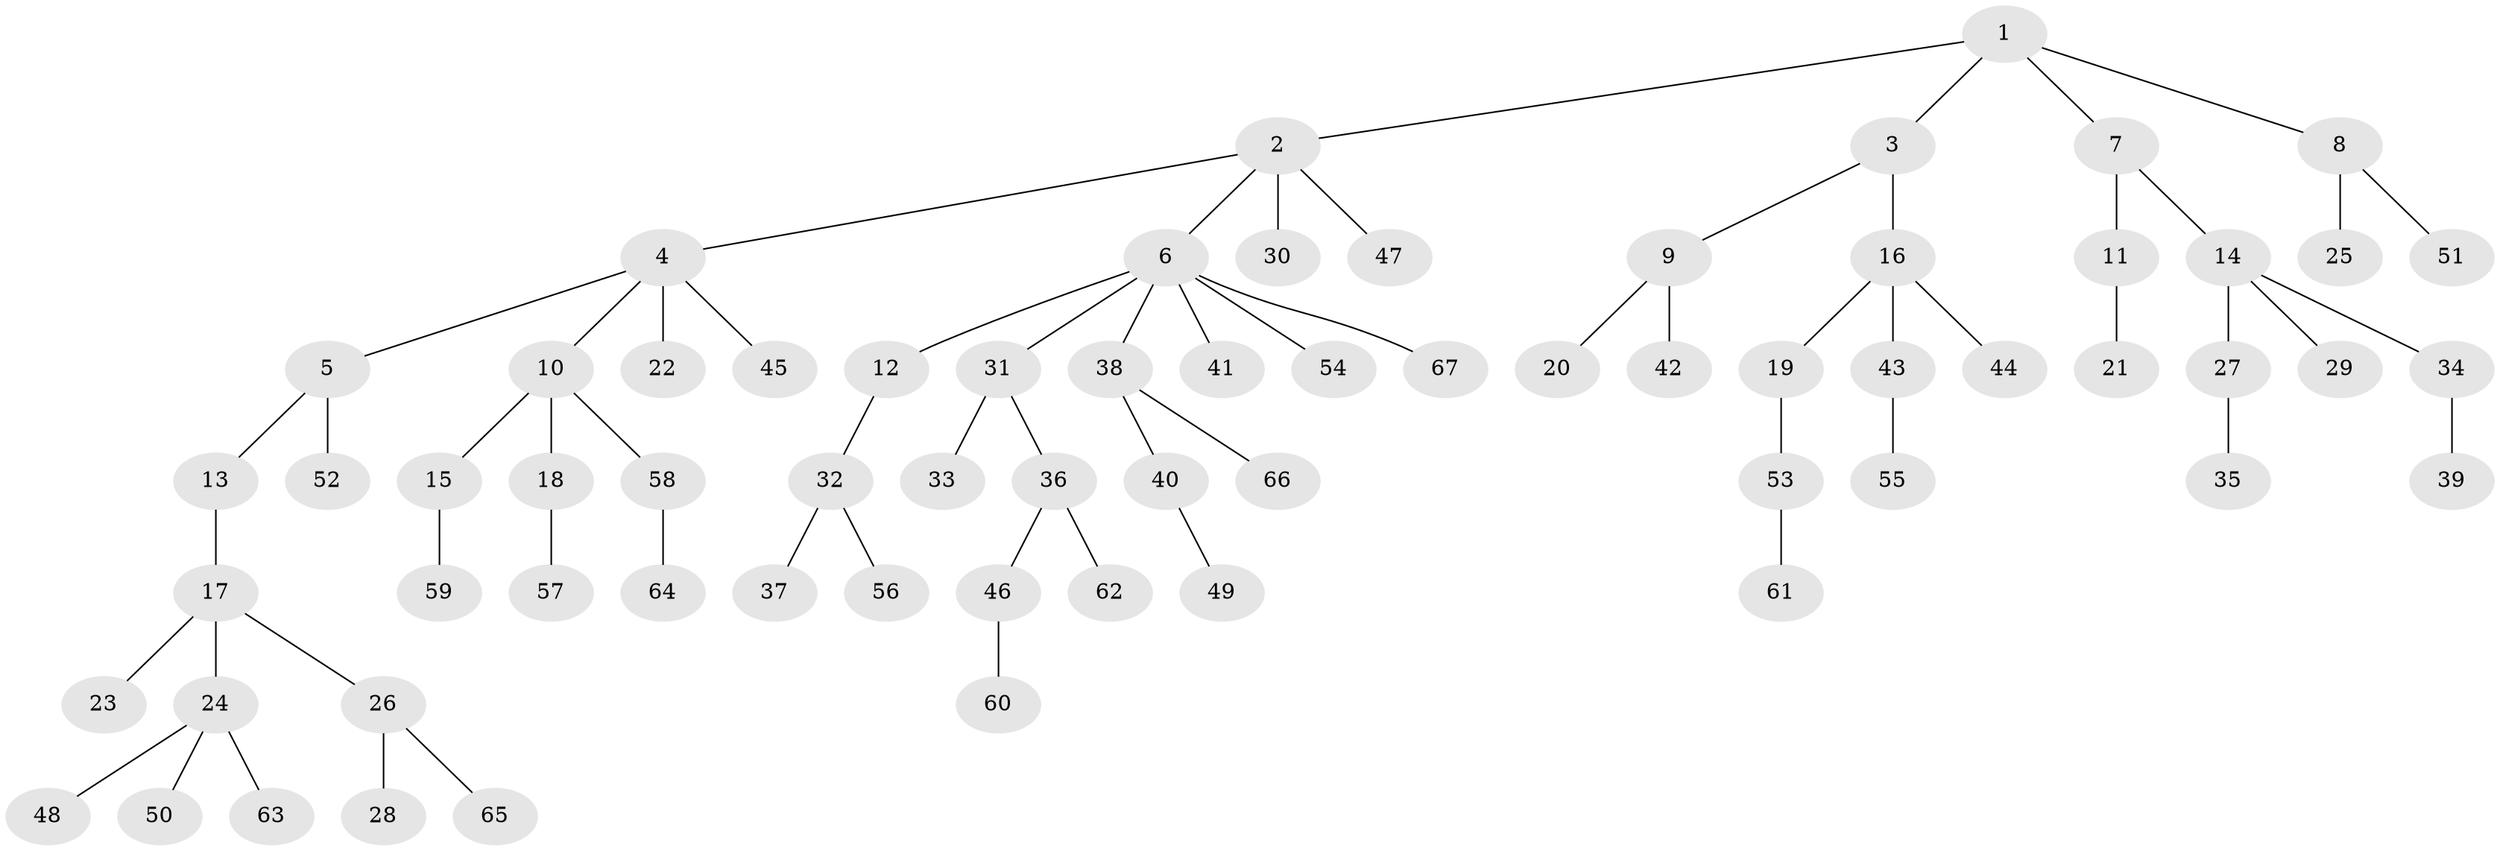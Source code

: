 // Generated by graph-tools (version 1.1) at 2025/15/03/09/25 04:15:23]
// undirected, 67 vertices, 66 edges
graph export_dot {
graph [start="1"]
  node [color=gray90,style=filled];
  1;
  2;
  3;
  4;
  5;
  6;
  7;
  8;
  9;
  10;
  11;
  12;
  13;
  14;
  15;
  16;
  17;
  18;
  19;
  20;
  21;
  22;
  23;
  24;
  25;
  26;
  27;
  28;
  29;
  30;
  31;
  32;
  33;
  34;
  35;
  36;
  37;
  38;
  39;
  40;
  41;
  42;
  43;
  44;
  45;
  46;
  47;
  48;
  49;
  50;
  51;
  52;
  53;
  54;
  55;
  56;
  57;
  58;
  59;
  60;
  61;
  62;
  63;
  64;
  65;
  66;
  67;
  1 -- 2;
  1 -- 3;
  1 -- 7;
  1 -- 8;
  2 -- 4;
  2 -- 6;
  2 -- 30;
  2 -- 47;
  3 -- 9;
  3 -- 16;
  4 -- 5;
  4 -- 10;
  4 -- 22;
  4 -- 45;
  5 -- 13;
  5 -- 52;
  6 -- 12;
  6 -- 31;
  6 -- 38;
  6 -- 41;
  6 -- 54;
  6 -- 67;
  7 -- 11;
  7 -- 14;
  8 -- 25;
  8 -- 51;
  9 -- 20;
  9 -- 42;
  10 -- 15;
  10 -- 18;
  10 -- 58;
  11 -- 21;
  12 -- 32;
  13 -- 17;
  14 -- 27;
  14 -- 29;
  14 -- 34;
  15 -- 59;
  16 -- 19;
  16 -- 43;
  16 -- 44;
  17 -- 23;
  17 -- 24;
  17 -- 26;
  18 -- 57;
  19 -- 53;
  24 -- 48;
  24 -- 50;
  24 -- 63;
  26 -- 28;
  26 -- 65;
  27 -- 35;
  31 -- 33;
  31 -- 36;
  32 -- 37;
  32 -- 56;
  34 -- 39;
  36 -- 46;
  36 -- 62;
  38 -- 40;
  38 -- 66;
  40 -- 49;
  43 -- 55;
  46 -- 60;
  53 -- 61;
  58 -- 64;
}
